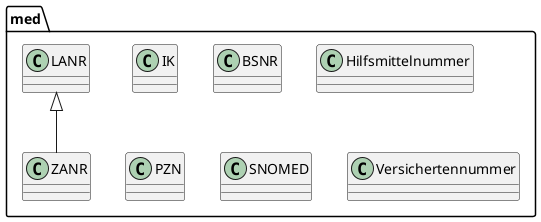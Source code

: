 @startuml

package "med" {

    class IK
    class LANR
    class BSNR
    class Hilfsmittelnummer
    class PZN
    class SNOMED
    class Versichertennummer
    class ZANR

    LANR <|-- ZANR

}

@enduml
